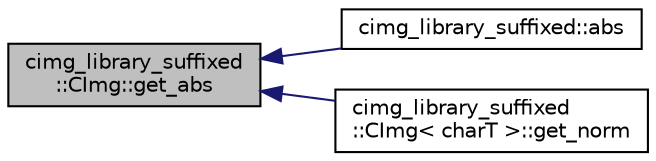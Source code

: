 digraph "cimg_library_suffixed::CImg::get_abs"
{
  edge [fontname="Helvetica",fontsize="10",labelfontname="Helvetica",labelfontsize="10"];
  node [fontname="Helvetica",fontsize="10",shape=record];
  rankdir="LR";
  Node1 [label="cimg_library_suffixed\l::CImg::get_abs",height=0.2,width=0.4,color="black", fillcolor="grey75", style="filled" fontcolor="black"];
  Node1 -> Node2 [dir="back",color="midnightblue",fontsize="10",style="solid",fontname="Helvetica"];
  Node2 [label="cimg_library_suffixed::abs",height=0.2,width=0.4,color="black", fillcolor="white", style="filled",URL="$namespacecimg__library__suffixed.html#a460d44242e85724aa80e7e4135a01373"];
  Node1 -> Node3 [dir="back",color="midnightblue",fontsize="10",style="solid",fontname="Helvetica"];
  Node3 [label="cimg_library_suffixed\l::CImg\< charT \>::get_norm",height=0.2,width=0.4,color="black", fillcolor="white", style="filled",URL="$structcimg__library__suffixed_1_1_c_img.html#ac0faa466e2e6f22a0cf8a8c5d85f9f43",tooltip="Compute L2-norm of each multi-valued pixel of the image instance ."];
}
